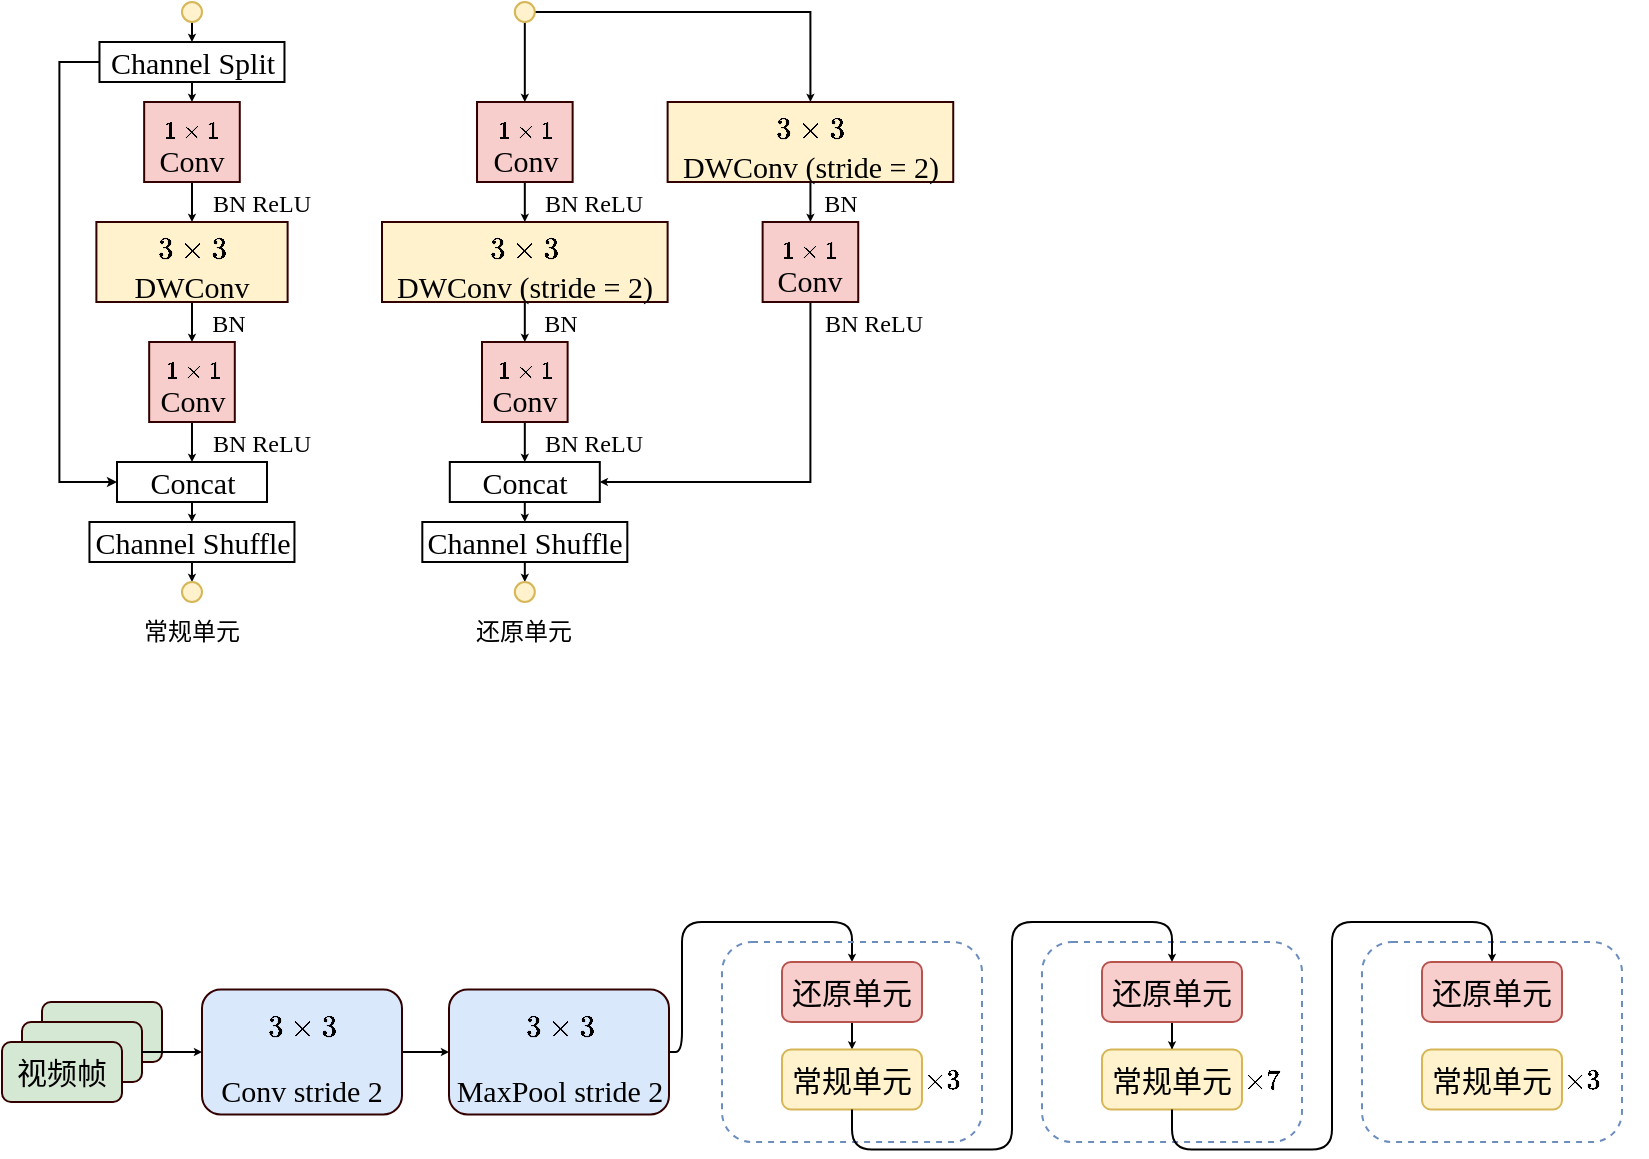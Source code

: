 <mxfile version="24.0.5" type="github">
  <diagram name="第 1 页" id="c18BtxupdOjtGE5lwTED">
    <mxGraphModel dx="683" dy="376" grid="1" gridSize="10" guides="1" tooltips="1" connect="1" arrows="1" fold="1" page="1" pageScale="1" pageWidth="827" pageHeight="1169" math="1" shadow="0">
      <root>
        <mxCell id="0" />
        <mxCell id="1" parent="0" />
        <mxCell id="OIU73lLJAFTmNbv0Lwg5-47" value="" style="group" vertex="1" connectable="0" parent="1">
          <mxGeometry x="123.73" y="90" width="431.89" height="330" as="geometry" />
        </mxCell>
        <mxCell id="OIU73lLJAFTmNbv0Lwg5-22" value="&lt;font face=&quot;宋体&quot;&gt;常规单元&lt;/font&gt;" style="text;html=1;align=center;verticalAlign=middle;whiteSpace=wrap;rounded=0;" vertex="1" parent="OIU73lLJAFTmNbv0Lwg5-47">
          <mxGeometry x="21.25" y="300" width="60" height="30" as="geometry" />
        </mxCell>
        <mxCell id="OIU73lLJAFTmNbv0Lwg5-7" style="edgeStyle=orthogonalEdgeStyle;rounded=0;orthogonalLoop=1;jettySize=auto;html=1;exitX=0.5;exitY=1;exitDx=0;exitDy=0;entryX=0.5;entryY=0;entryDx=0;entryDy=0;endSize=1;startSize=1;" edge="1" parent="OIU73lLJAFTmNbv0Lwg5-47" source="OIU73lLJAFTmNbv0Lwg5-1" target="OIU73lLJAFTmNbv0Lwg5-2">
          <mxGeometry relative="1" as="geometry" />
        </mxCell>
        <mxCell id="OIU73lLJAFTmNbv0Lwg5-1" value="" style="ellipse;whiteSpace=wrap;html=1;aspect=fixed;fillColor=#fff2cc;strokeColor=#d6b656;container=0;" vertex="1" parent="OIU73lLJAFTmNbv0Lwg5-47">
          <mxGeometry x="46.27" width="10" height="10" as="geometry" />
        </mxCell>
        <mxCell id="OIU73lLJAFTmNbv0Lwg5-8" style="edgeStyle=orthogonalEdgeStyle;rounded=0;orthogonalLoop=1;jettySize=auto;html=1;exitX=0.5;exitY=1;exitDx=0;exitDy=0;entryX=0.5;entryY=0;entryDx=0;entryDy=0;endSize=1;startSize=1;" edge="1" parent="OIU73lLJAFTmNbv0Lwg5-47" source="OIU73lLJAFTmNbv0Lwg5-2" target="OIU73lLJAFTmNbv0Lwg5-4">
          <mxGeometry relative="1" as="geometry" />
        </mxCell>
        <mxCell id="OIU73lLJAFTmNbv0Lwg5-17" style="edgeStyle=orthogonalEdgeStyle;rounded=0;orthogonalLoop=1;jettySize=auto;html=1;exitX=0;exitY=0.5;exitDx=0;exitDy=0;entryX=0;entryY=0.5;entryDx=0;entryDy=0;endSize=2;" edge="1" parent="OIU73lLJAFTmNbv0Lwg5-47" source="OIU73lLJAFTmNbv0Lwg5-2" target="OIU73lLJAFTmNbv0Lwg5-11">
          <mxGeometry relative="1" as="geometry" />
        </mxCell>
        <mxCell id="OIU73lLJAFTmNbv0Lwg5-2" value="&lt;p&gt;&lt;font face=&quot;Times New Roman&quot; style=&quot;font-size: 15px;&quot;&gt;Channel Split&lt;/font&gt;&lt;/p&gt;" style="rounded=0;whiteSpace=wrap;html=1;container=0;" vertex="1" parent="OIU73lLJAFTmNbv0Lwg5-47">
          <mxGeometry x="5.01" y="20" width="92.5" height="20" as="geometry" />
        </mxCell>
        <mxCell id="OIU73lLJAFTmNbv0Lwg5-9" style="edgeStyle=orthogonalEdgeStyle;rounded=0;orthogonalLoop=1;jettySize=auto;html=1;exitX=0.5;exitY=1;exitDx=0;exitDy=0;entryX=0.5;entryY=0;entryDx=0;entryDy=0;endSize=1;" edge="1" parent="OIU73lLJAFTmNbv0Lwg5-47" source="OIU73lLJAFTmNbv0Lwg5-4" target="OIU73lLJAFTmNbv0Lwg5-5">
          <mxGeometry relative="1" as="geometry" />
        </mxCell>
        <mxCell id="OIU73lLJAFTmNbv0Lwg5-4" value="&lt;p style=&quot;line-height: 0%;&quot;&gt;&lt;font face=&quot;Times New Roman&quot;&gt;$$1\times1$$ &lt;span style=&quot;font-size: 15px;&quot;&gt;Conv&lt;/span&gt;&lt;/font&gt;&lt;/p&gt;" style="rounded=0;whiteSpace=wrap;html=1;fillColor=#f8cecc;strokeColor=#330000;align=center;container=0;" vertex="1" parent="OIU73lLJAFTmNbv0Lwg5-47">
          <mxGeometry x="27.35" y="50" width="47.81" height="40" as="geometry" />
        </mxCell>
        <mxCell id="OIU73lLJAFTmNbv0Lwg5-10" style="edgeStyle=orthogonalEdgeStyle;rounded=0;orthogonalLoop=1;jettySize=auto;html=1;exitX=0.5;exitY=1;exitDx=0;exitDy=0;entryX=0.5;entryY=0;entryDx=0;entryDy=0;startSize=1;endSize=1;" edge="1" parent="OIU73lLJAFTmNbv0Lwg5-47" source="OIU73lLJAFTmNbv0Lwg5-5" target="OIU73lLJAFTmNbv0Lwg5-6">
          <mxGeometry relative="1" as="geometry" />
        </mxCell>
        <mxCell id="OIU73lLJAFTmNbv0Lwg5-5" value="&lt;p style=&quot;line-height: 0%; font-size: 15px;&quot;&gt;&lt;font face=&quot;Times New Roman&quot;&gt;$$3\times3$$ DWConv&lt;/font&gt;&lt;/p&gt;" style="rounded=0;whiteSpace=wrap;html=1;fillColor=#fff2cc;strokeColor=#330000;align=center;spacing=2;container=0;verticalAlign=middle;" vertex="1" parent="OIU73lLJAFTmNbv0Lwg5-47">
          <mxGeometry x="3.46" y="110" width="95.62" height="40" as="geometry" />
        </mxCell>
        <mxCell id="OIU73lLJAFTmNbv0Lwg5-12" style="edgeStyle=orthogonalEdgeStyle;rounded=0;orthogonalLoop=1;jettySize=auto;html=1;exitX=0.5;exitY=1;exitDx=0;exitDy=0;entryX=0.5;entryY=0;entryDx=0;entryDy=0;endSize=1;" edge="1" parent="OIU73lLJAFTmNbv0Lwg5-47" source="OIU73lLJAFTmNbv0Lwg5-6" target="OIU73lLJAFTmNbv0Lwg5-11">
          <mxGeometry relative="1" as="geometry" />
        </mxCell>
        <mxCell id="OIU73lLJAFTmNbv0Lwg5-6" value="&lt;p style=&quot;line-height: 0%;&quot;&gt;&lt;font face=&quot;Times New Roman&quot;&gt;$$1\times1$$ &lt;span style=&quot;font-size: 15px;&quot;&gt;Conv&lt;/span&gt;&lt;/font&gt;&lt;/p&gt;" style="rounded=0;whiteSpace=wrap;html=1;fillColor=#f8cecc;strokeColor=#330000;align=center;container=0;" vertex="1" parent="OIU73lLJAFTmNbv0Lwg5-47">
          <mxGeometry x="29.86" y="170" width="42.81" height="40" as="geometry" />
        </mxCell>
        <mxCell id="OIU73lLJAFTmNbv0Lwg5-14" style="edgeStyle=orthogonalEdgeStyle;rounded=0;orthogonalLoop=1;jettySize=auto;html=1;exitX=0.5;exitY=1;exitDx=0;exitDy=0;entryX=0.5;entryY=0;entryDx=0;entryDy=0;endSize=1;" edge="1" parent="OIU73lLJAFTmNbv0Lwg5-47" source="OIU73lLJAFTmNbv0Lwg5-11" target="OIU73lLJAFTmNbv0Lwg5-13">
          <mxGeometry relative="1" as="geometry" />
        </mxCell>
        <mxCell id="OIU73lLJAFTmNbv0Lwg5-11" value="&lt;p&gt;&lt;font face=&quot;Times New Roman&quot; style=&quot;font-size: 15px;&quot;&gt;Concat&lt;/font&gt;&lt;/p&gt;" style="rounded=0;whiteSpace=wrap;html=1;container=0;" vertex="1" parent="OIU73lLJAFTmNbv0Lwg5-47">
          <mxGeometry x="13.77" y="230" width="75" height="20" as="geometry" />
        </mxCell>
        <mxCell id="OIU73lLJAFTmNbv0Lwg5-16" style="edgeStyle=orthogonalEdgeStyle;rounded=0;orthogonalLoop=1;jettySize=auto;html=1;exitX=0.5;exitY=1;exitDx=0;exitDy=0;entryX=0.5;entryY=0;entryDx=0;entryDy=0;endSize=1;" edge="1" parent="OIU73lLJAFTmNbv0Lwg5-47" source="OIU73lLJAFTmNbv0Lwg5-13" target="OIU73lLJAFTmNbv0Lwg5-15">
          <mxGeometry relative="1" as="geometry" />
        </mxCell>
        <mxCell id="OIU73lLJAFTmNbv0Lwg5-13" value="&lt;p&gt;&lt;span style=&quot;font-size: 15px;&quot;&gt;&lt;font face=&quot;Times New Roman&quot;&gt;Channel Shuffle&lt;/font&gt;&lt;/span&gt;&lt;/p&gt;" style="rounded=0;whiteSpace=wrap;html=1;container=0;" vertex="1" parent="OIU73lLJAFTmNbv0Lwg5-47">
          <mxGeometry y="260" width="102.5" height="20" as="geometry" />
        </mxCell>
        <mxCell id="OIU73lLJAFTmNbv0Lwg5-15" value="" style="ellipse;whiteSpace=wrap;html=1;aspect=fixed;fillColor=#fff2cc;strokeColor=#d6b656;container=0;" vertex="1" parent="OIU73lLJAFTmNbv0Lwg5-47">
          <mxGeometry x="46.26" y="290" width="10" height="10" as="geometry" />
        </mxCell>
        <mxCell id="OIU73lLJAFTmNbv0Lwg5-18" value="&lt;p style=&quot;line-height: 100%;&quot;&gt;&lt;font face=&quot;Times New Roman&quot;&gt;BN ReLU&lt;/font&gt;&lt;/p&gt;" style="text;html=1;align=center;verticalAlign=middle;whiteSpace=wrap;rounded=0;container=0;" vertex="1" parent="OIU73lLJAFTmNbv0Lwg5-47">
          <mxGeometry x="56.26" y="90" width="60" height="20" as="geometry" />
        </mxCell>
        <mxCell id="OIU73lLJAFTmNbv0Lwg5-19" value="&lt;p style=&quot;line-height: 100%;&quot;&gt;&lt;font face=&quot;Times New Roman&quot;&gt;BN ReLU&lt;/font&gt;&lt;/p&gt;" style="text;html=1;align=center;verticalAlign=middle;whiteSpace=wrap;rounded=0;container=0;" vertex="1" parent="OIU73lLJAFTmNbv0Lwg5-47">
          <mxGeometry x="56.26" y="210" width="60" height="20" as="geometry" />
        </mxCell>
        <mxCell id="OIU73lLJAFTmNbv0Lwg5-20" value="&lt;p style=&quot;line-height: 100%;&quot;&gt;&lt;font face=&quot;Times New Roman&quot;&gt;BN&amp;nbsp;&lt;/font&gt;&lt;/p&gt;" style="text;html=1;align=center;verticalAlign=middle;whiteSpace=wrap;rounded=0;container=0;" vertex="1" parent="OIU73lLJAFTmNbv0Lwg5-47">
          <mxGeometry x="56.26" y="150" width="30.01" height="20" as="geometry" />
        </mxCell>
        <mxCell id="OIU73lLJAFTmNbv0Lwg5-31" style="edgeStyle=orthogonalEdgeStyle;rounded=0;orthogonalLoop=1;jettySize=auto;html=1;exitX=0.5;exitY=1;exitDx=0;exitDy=0;entryX=0.5;entryY=0;entryDx=0;entryDy=0;endSize=1;" edge="1" parent="OIU73lLJAFTmNbv0Lwg5-47" source="OIU73lLJAFTmNbv0Lwg5-23" target="OIU73lLJAFTmNbv0Lwg5-24">
          <mxGeometry relative="1" as="geometry" />
        </mxCell>
        <mxCell id="OIU73lLJAFTmNbv0Lwg5-42" style="edgeStyle=orthogonalEdgeStyle;rounded=0;orthogonalLoop=1;jettySize=auto;html=1;exitX=1;exitY=0.5;exitDx=0;exitDy=0;entryX=0.5;entryY=0;entryDx=0;entryDy=0;endSize=1;" edge="1" parent="OIU73lLJAFTmNbv0Lwg5-47" source="OIU73lLJAFTmNbv0Lwg5-23" target="OIU73lLJAFTmNbv0Lwg5-40">
          <mxGeometry relative="1" as="geometry" />
        </mxCell>
        <mxCell id="OIU73lLJAFTmNbv0Lwg5-23" value="" style="ellipse;whiteSpace=wrap;html=1;aspect=fixed;fillColor=#fff2cc;strokeColor=#d6b656;container=0;" vertex="1" parent="OIU73lLJAFTmNbv0Lwg5-47">
          <mxGeometry x="212.68" width="10" height="10" as="geometry" />
        </mxCell>
        <mxCell id="OIU73lLJAFTmNbv0Lwg5-32" style="edgeStyle=orthogonalEdgeStyle;rounded=0;orthogonalLoop=1;jettySize=auto;html=1;exitX=0.5;exitY=1;exitDx=0;exitDy=0;entryX=0.5;entryY=0;entryDx=0;entryDy=0;endSize=1;" edge="1" parent="OIU73lLJAFTmNbv0Lwg5-47" source="OIU73lLJAFTmNbv0Lwg5-24" target="OIU73lLJAFTmNbv0Lwg5-25">
          <mxGeometry relative="1" as="geometry" />
        </mxCell>
        <mxCell id="OIU73lLJAFTmNbv0Lwg5-24" value="&lt;p style=&quot;line-height: 0%;&quot;&gt;&lt;font face=&quot;Times New Roman&quot;&gt;$$1\times1$$ &lt;span style=&quot;font-size: 15px;&quot;&gt;Conv&lt;/span&gt;&lt;/font&gt;&lt;/p&gt;" style="rounded=0;whiteSpace=wrap;html=1;fillColor=#f8cecc;strokeColor=#330000;align=center;container=0;" vertex="1" parent="OIU73lLJAFTmNbv0Lwg5-47">
          <mxGeometry x="193.78" y="50" width="47.81" height="40" as="geometry" />
        </mxCell>
        <mxCell id="OIU73lLJAFTmNbv0Lwg5-35" style="edgeStyle=orthogonalEdgeStyle;rounded=0;orthogonalLoop=1;jettySize=auto;html=1;exitX=0.5;exitY=1;exitDx=0;exitDy=0;entryX=0.5;entryY=0;entryDx=0;entryDy=0;endSize=1;" edge="1" parent="OIU73lLJAFTmNbv0Lwg5-47" source="OIU73lLJAFTmNbv0Lwg5-25" target="OIU73lLJAFTmNbv0Lwg5-26">
          <mxGeometry relative="1" as="geometry" />
        </mxCell>
        <mxCell id="OIU73lLJAFTmNbv0Lwg5-25" value="&lt;p style=&quot;line-height: 0%; font-size: 15px;&quot;&gt;&lt;font face=&quot;Times New Roman&quot;&gt;$$3\times3$$ DWConv (stride = 2)&lt;/font&gt;&lt;/p&gt;" style="rounded=0;whiteSpace=wrap;html=1;fillColor=#fff2cc;strokeColor=#330000;align=center;spacing=2;container=0;" vertex="1" parent="OIU73lLJAFTmNbv0Lwg5-47">
          <mxGeometry x="146.27" y="110" width="142.81" height="40" as="geometry" />
        </mxCell>
        <mxCell id="OIU73lLJAFTmNbv0Lwg5-36" style="edgeStyle=orthogonalEdgeStyle;rounded=0;orthogonalLoop=1;jettySize=auto;html=1;exitX=0.5;exitY=1;exitDx=0;exitDy=0;entryX=0.5;entryY=0;entryDx=0;entryDy=0;endSize=1;" edge="1" parent="OIU73lLJAFTmNbv0Lwg5-47" source="OIU73lLJAFTmNbv0Lwg5-26" target="OIU73lLJAFTmNbv0Lwg5-27">
          <mxGeometry relative="1" as="geometry" />
        </mxCell>
        <mxCell id="OIU73lLJAFTmNbv0Lwg5-26" value="&lt;p style=&quot;line-height: 0%;&quot;&gt;&lt;font face=&quot;Times New Roman&quot;&gt;$$1\times1$$ &lt;span style=&quot;font-size: 15px;&quot;&gt;Conv&lt;/span&gt;&lt;/font&gt;&lt;/p&gt;" style="rounded=0;whiteSpace=wrap;html=1;fillColor=#f8cecc;strokeColor=#330000;align=center;container=0;" vertex="1" parent="OIU73lLJAFTmNbv0Lwg5-47">
          <mxGeometry x="196.27" y="170" width="42.81" height="40" as="geometry" />
        </mxCell>
        <mxCell id="OIU73lLJAFTmNbv0Lwg5-38" style="edgeStyle=orthogonalEdgeStyle;rounded=0;orthogonalLoop=1;jettySize=auto;html=1;exitX=0.5;exitY=1;exitDx=0;exitDy=0;entryX=0.5;entryY=0;entryDx=0;entryDy=0;endSize=1;" edge="1" parent="OIU73lLJAFTmNbv0Lwg5-47" source="OIU73lLJAFTmNbv0Lwg5-27" target="OIU73lLJAFTmNbv0Lwg5-28">
          <mxGeometry relative="1" as="geometry" />
        </mxCell>
        <mxCell id="OIU73lLJAFTmNbv0Lwg5-27" value="&lt;p&gt;&lt;font face=&quot;Times New Roman&quot; style=&quot;font-size: 15px;&quot;&gt;Concat&lt;/font&gt;&lt;/p&gt;" style="rounded=0;whiteSpace=wrap;html=1;container=0;" vertex="1" parent="OIU73lLJAFTmNbv0Lwg5-47">
          <mxGeometry x="180.17" y="230" width="75" height="20" as="geometry" />
        </mxCell>
        <mxCell id="OIU73lLJAFTmNbv0Lwg5-39" style="edgeStyle=orthogonalEdgeStyle;rounded=0;orthogonalLoop=1;jettySize=auto;html=1;exitX=0.5;exitY=1;exitDx=0;exitDy=0;entryX=0.5;entryY=0;entryDx=0;entryDy=0;endSize=1;" edge="1" parent="OIU73lLJAFTmNbv0Lwg5-47" source="OIU73lLJAFTmNbv0Lwg5-28" target="OIU73lLJAFTmNbv0Lwg5-29">
          <mxGeometry relative="1" as="geometry" />
        </mxCell>
        <mxCell id="OIU73lLJAFTmNbv0Lwg5-28" value="&lt;p&gt;&lt;span style=&quot;font-size: 15px;&quot;&gt;&lt;font face=&quot;Times New Roman&quot;&gt;Channel Shuffle&lt;/font&gt;&lt;/span&gt;&lt;/p&gt;" style="rounded=0;whiteSpace=wrap;html=1;container=0;" vertex="1" parent="OIU73lLJAFTmNbv0Lwg5-47">
          <mxGeometry x="166.43" y="260" width="102.5" height="20" as="geometry" />
        </mxCell>
        <mxCell id="OIU73lLJAFTmNbv0Lwg5-29" value="" style="ellipse;whiteSpace=wrap;html=1;aspect=fixed;fillColor=#fff2cc;strokeColor=#d6b656;container=0;" vertex="1" parent="OIU73lLJAFTmNbv0Lwg5-47">
          <mxGeometry x="212.68" y="290" width="10" height="10" as="geometry" />
        </mxCell>
        <mxCell id="OIU73lLJAFTmNbv0Lwg5-30" value="&lt;font face=&quot;宋体&quot;&gt;还原单元&lt;/font&gt;" style="text;html=1;align=center;verticalAlign=middle;whiteSpace=wrap;rounded=0;" vertex="1" parent="OIU73lLJAFTmNbv0Lwg5-47">
          <mxGeometry x="187.68" y="300" width="60" height="30" as="geometry" />
        </mxCell>
        <mxCell id="OIU73lLJAFTmNbv0Lwg5-33" value="&lt;p style=&quot;line-height: 100%;&quot;&gt;&lt;font face=&quot;Times New Roman&quot;&gt;BN ReLU&lt;/font&gt;&lt;/p&gt;" style="text;html=1;align=center;verticalAlign=middle;whiteSpace=wrap;rounded=0;container=0;" vertex="1" parent="OIU73lLJAFTmNbv0Lwg5-47">
          <mxGeometry x="222.68" y="90" width="60" height="20" as="geometry" />
        </mxCell>
        <mxCell id="OIU73lLJAFTmNbv0Lwg5-34" value="&lt;p style=&quot;line-height: 100%;&quot;&gt;&lt;font face=&quot;Times New Roman&quot;&gt;BN&amp;nbsp;&lt;/font&gt;&lt;/p&gt;" style="text;html=1;align=center;verticalAlign=middle;whiteSpace=wrap;rounded=0;container=0;" vertex="1" parent="OIU73lLJAFTmNbv0Lwg5-47">
          <mxGeometry x="222.68" y="150" width="30.01" height="20" as="geometry" />
        </mxCell>
        <mxCell id="OIU73lLJAFTmNbv0Lwg5-37" value="&lt;p style=&quot;line-height: 100%;&quot;&gt;&lt;font face=&quot;Times New Roman&quot;&gt;BN ReLU&lt;/font&gt;&lt;/p&gt;" style="text;html=1;align=center;verticalAlign=middle;whiteSpace=wrap;rounded=0;container=0;" vertex="1" parent="OIU73lLJAFTmNbv0Lwg5-47">
          <mxGeometry x="222.68" y="210" width="60" height="20" as="geometry" />
        </mxCell>
        <mxCell id="OIU73lLJAFTmNbv0Lwg5-43" style="edgeStyle=orthogonalEdgeStyle;rounded=0;orthogonalLoop=1;jettySize=auto;html=1;exitX=0.5;exitY=1;exitDx=0;exitDy=0;entryX=0.5;entryY=0;entryDx=0;entryDy=0;endSize=1;" edge="1" parent="OIU73lLJAFTmNbv0Lwg5-47" source="OIU73lLJAFTmNbv0Lwg5-40" target="OIU73lLJAFTmNbv0Lwg5-41">
          <mxGeometry relative="1" as="geometry" />
        </mxCell>
        <mxCell id="OIU73lLJAFTmNbv0Lwg5-40" value="&lt;p style=&quot;line-height: 0%; font-size: 15px;&quot;&gt;&lt;font face=&quot;Times New Roman&quot;&gt;$$3\times3$$ DWConv (stride = 2)&lt;/font&gt;&lt;/p&gt;" style="rounded=0;whiteSpace=wrap;html=1;fillColor=#fff2cc;strokeColor=#330000;align=center;spacing=2;container=0;" vertex="1" parent="OIU73lLJAFTmNbv0Lwg5-47">
          <mxGeometry x="289.08" y="50" width="142.81" height="40" as="geometry" />
        </mxCell>
        <mxCell id="OIU73lLJAFTmNbv0Lwg5-45" style="edgeStyle=orthogonalEdgeStyle;rounded=0;orthogonalLoop=1;jettySize=auto;html=1;exitX=0.5;exitY=1;exitDx=0;exitDy=0;entryX=1;entryY=0.5;entryDx=0;entryDy=0;endSize=1;" edge="1" parent="OIU73lLJAFTmNbv0Lwg5-47" source="OIU73lLJAFTmNbv0Lwg5-41" target="OIU73lLJAFTmNbv0Lwg5-27">
          <mxGeometry relative="1" as="geometry" />
        </mxCell>
        <mxCell id="OIU73lLJAFTmNbv0Lwg5-41" value="&lt;p style=&quot;line-height: 0%;&quot;&gt;&lt;font face=&quot;Times New Roman&quot;&gt;$$1\times1$$ &lt;span style=&quot;font-size: 15px;&quot;&gt;Conv&lt;/span&gt;&lt;/font&gt;&lt;/p&gt;" style="rounded=0;whiteSpace=wrap;html=1;fillColor=#f8cecc;strokeColor=#330000;align=center;container=0;" vertex="1" parent="OIU73lLJAFTmNbv0Lwg5-47">
          <mxGeometry x="336.58" y="110" width="47.81" height="40" as="geometry" />
        </mxCell>
        <mxCell id="OIU73lLJAFTmNbv0Lwg5-44" value="&lt;p style=&quot;line-height: 100%;&quot;&gt;&lt;font face=&quot;Times New Roman&quot;&gt;BN&amp;nbsp;&lt;/font&gt;&lt;/p&gt;" style="text;html=1;align=center;verticalAlign=middle;whiteSpace=wrap;rounded=0;container=0;" vertex="1" parent="OIU73lLJAFTmNbv0Lwg5-47">
          <mxGeometry x="362.68" y="90" width="30.01" height="20" as="geometry" />
        </mxCell>
        <mxCell id="OIU73lLJAFTmNbv0Lwg5-46" value="&lt;p style=&quot;line-height: 100%;&quot;&gt;&lt;font face=&quot;Times New Roman&quot;&gt;BN ReLU&lt;/font&gt;&lt;/p&gt;" style="text;html=1;align=center;verticalAlign=middle;whiteSpace=wrap;rounded=0;container=0;" vertex="1" parent="OIU73lLJAFTmNbv0Lwg5-47">
          <mxGeometry x="362.68" y="150" width="60" height="20" as="geometry" />
        </mxCell>
        <mxCell id="OIU73lLJAFTmNbv0Lwg5-52" value="" style="group" vertex="1" connectable="0" parent="1">
          <mxGeometry x="80" y="590" width="80" height="50" as="geometry" />
        </mxCell>
        <mxCell id="OIU73lLJAFTmNbv0Lwg5-51" value="" style="rounded=1;whiteSpace=wrap;html=1;fillColor=#d5e8d4;strokeColor=#330000;" vertex="1" parent="OIU73lLJAFTmNbv0Lwg5-52">
          <mxGeometry x="20" width="60" height="30" as="geometry" />
        </mxCell>
        <mxCell id="OIU73lLJAFTmNbv0Lwg5-50" value="" style="rounded=1;whiteSpace=wrap;html=1;fillColor=#d5e8d4;strokeColor=#330000;" vertex="1" parent="OIU73lLJAFTmNbv0Lwg5-52">
          <mxGeometry x="10" y="10" width="60" height="30" as="geometry" />
        </mxCell>
        <mxCell id="OIU73lLJAFTmNbv0Lwg5-48" value="&lt;font face=&quot;宋体&quot; style=&quot;font-size: 15px;&quot;&gt;视频帧&lt;/font&gt;" style="rounded=1;whiteSpace=wrap;html=1;fillColor=#d5e8d4;strokeColor=#330000;" vertex="1" parent="OIU73lLJAFTmNbv0Lwg5-52">
          <mxGeometry y="20" width="60" height="30" as="geometry" />
        </mxCell>
        <mxCell id="OIU73lLJAFTmNbv0Lwg5-58" style="edgeStyle=orthogonalEdgeStyle;rounded=0;orthogonalLoop=1;jettySize=auto;html=1;exitX=1;exitY=0.5;exitDx=0;exitDy=0;entryX=0;entryY=0.5;entryDx=0;entryDy=0;endSize=1;" edge="1" parent="1" source="OIU73lLJAFTmNbv0Lwg5-53" target="OIU73lLJAFTmNbv0Lwg5-57">
          <mxGeometry relative="1" as="geometry" />
        </mxCell>
        <mxCell id="OIU73lLJAFTmNbv0Lwg5-53" value="&lt;font style=&quot;font-size: 15px;&quot; face=&quot;Times New Roman&quot;&gt;$$3\times3$$ Conv stride 2&lt;/font&gt;" style="rounded=1;whiteSpace=wrap;html=1;fillColor=#dae8fc;strokeColor=#330000;verticalAlign=bottom;" vertex="1" parent="1">
          <mxGeometry x="180" y="583.75" width="100" height="62.5" as="geometry" />
        </mxCell>
        <mxCell id="OIU73lLJAFTmNbv0Lwg5-56" style="edgeStyle=orthogonalEdgeStyle;rounded=0;orthogonalLoop=1;jettySize=auto;html=1;exitX=1;exitY=0.5;exitDx=0;exitDy=0;endSize=1;" edge="1" parent="1" source="OIU73lLJAFTmNbv0Lwg5-50" target="OIU73lLJAFTmNbv0Lwg5-53">
          <mxGeometry relative="1" as="geometry" />
        </mxCell>
        <mxCell id="OIU73lLJAFTmNbv0Lwg5-75" style="edgeStyle=orthogonalEdgeStyle;rounded=1;orthogonalLoop=1;jettySize=auto;html=1;exitX=1;exitY=0.5;exitDx=0;exitDy=0;entryX=0.5;entryY=0;entryDx=0;entryDy=0;endSize=1;curved=0;" edge="1" parent="1" source="OIU73lLJAFTmNbv0Lwg5-57" target="OIU73lLJAFTmNbv0Lwg5-60">
          <mxGeometry relative="1" as="geometry">
            <Array as="points">
              <mxPoint x="420" y="615" />
              <mxPoint x="420" y="550" />
              <mxPoint x="505" y="550" />
            </Array>
          </mxGeometry>
        </mxCell>
        <mxCell id="OIU73lLJAFTmNbv0Lwg5-57" value="&lt;font style=&quot;font-size: 15px;&quot; face=&quot;Times New Roman&quot;&gt;$$3\times3$$ MaxPool stride 2&lt;/font&gt;" style="rounded=1;whiteSpace=wrap;html=1;fillColor=#dae8fc;strokeColor=#330000;verticalAlign=bottom;" vertex="1" parent="1">
          <mxGeometry x="303.5" y="583.75" width="110" height="62.5" as="geometry" />
        </mxCell>
        <mxCell id="OIU73lLJAFTmNbv0Lwg5-63" value="" style="group" vertex="1" connectable="0" parent="1">
          <mxGeometry x="440" y="560" width="130" height="100" as="geometry" />
        </mxCell>
        <mxCell id="OIU73lLJAFTmNbv0Lwg5-59" value="" style="rounded=1;whiteSpace=wrap;html=1;fillColor=none;strokeColor=#6c8ebf;dashed=1;" vertex="1" parent="OIU73lLJAFTmNbv0Lwg5-63">
          <mxGeometry width="130" height="100" as="geometry" />
        </mxCell>
        <mxCell id="OIU73lLJAFTmNbv0Lwg5-76" style="edgeStyle=orthogonalEdgeStyle;rounded=0;orthogonalLoop=1;jettySize=auto;html=1;exitX=0.5;exitY=1;exitDx=0;exitDy=0;entryX=0.5;entryY=0;entryDx=0;entryDy=0;endSize=1;" edge="1" parent="OIU73lLJAFTmNbv0Lwg5-63" source="OIU73lLJAFTmNbv0Lwg5-60" target="OIU73lLJAFTmNbv0Lwg5-61">
          <mxGeometry relative="1" as="geometry" />
        </mxCell>
        <mxCell id="OIU73lLJAFTmNbv0Lwg5-60" value="&lt;font face=&quot;宋体&quot; style=&quot;font-size: 15px;&quot;&gt;还原单元&lt;/font&gt;" style="rounded=1;whiteSpace=wrap;html=1;fillColor=#f8cecc;strokeColor=#b85450;" vertex="1" parent="OIU73lLJAFTmNbv0Lwg5-63">
          <mxGeometry x="30" y="10" width="70" height="30" as="geometry" />
        </mxCell>
        <mxCell id="OIU73lLJAFTmNbv0Lwg5-61" value="&lt;font face=&quot;宋体&quot; style=&quot;font-size: 15px;&quot;&gt;常规单元&lt;/font&gt;" style="rounded=1;whiteSpace=wrap;html=1;fillColor=#fff2cc;strokeColor=#d6b656;" vertex="1" parent="OIU73lLJAFTmNbv0Lwg5-63">
          <mxGeometry x="30" y="53.75" width="70" height="30" as="geometry" />
        </mxCell>
        <mxCell id="OIU73lLJAFTmNbv0Lwg5-62" value="$$\times3$$" style="text;html=1;align=center;verticalAlign=middle;whiteSpace=wrap;rounded=0;" vertex="1" parent="OIU73lLJAFTmNbv0Lwg5-63">
          <mxGeometry x="100" y="58.75" width="20" height="20" as="geometry" />
        </mxCell>
        <mxCell id="OIU73lLJAFTmNbv0Lwg5-64" value="" style="group" vertex="1" connectable="0" parent="1">
          <mxGeometry x="600" y="560" width="130" height="100" as="geometry" />
        </mxCell>
        <mxCell id="OIU73lLJAFTmNbv0Lwg5-65" value="" style="rounded=1;whiteSpace=wrap;html=1;fillColor=none;strokeColor=#6c8ebf;dashed=1;" vertex="1" parent="OIU73lLJAFTmNbv0Lwg5-64">
          <mxGeometry width="130" height="100" as="geometry" />
        </mxCell>
        <mxCell id="OIU73lLJAFTmNbv0Lwg5-78" style="edgeStyle=orthogonalEdgeStyle;rounded=0;orthogonalLoop=1;jettySize=auto;html=1;exitX=0.5;exitY=1;exitDx=0;exitDy=0;endSize=1;" edge="1" parent="OIU73lLJAFTmNbv0Lwg5-64" source="OIU73lLJAFTmNbv0Lwg5-66" target="OIU73lLJAFTmNbv0Lwg5-67">
          <mxGeometry relative="1" as="geometry" />
        </mxCell>
        <mxCell id="OIU73lLJAFTmNbv0Lwg5-66" value="&lt;font face=&quot;宋体&quot; style=&quot;font-size: 15px;&quot;&gt;还原单元&lt;/font&gt;" style="rounded=1;whiteSpace=wrap;html=1;fillColor=#f8cecc;strokeColor=#b85450;" vertex="1" parent="OIU73lLJAFTmNbv0Lwg5-64">
          <mxGeometry x="30" y="10" width="70" height="30" as="geometry" />
        </mxCell>
        <mxCell id="OIU73lLJAFTmNbv0Lwg5-67" value="&lt;font face=&quot;宋体&quot; style=&quot;font-size: 15px;&quot;&gt;常规单元&lt;/font&gt;" style="rounded=1;whiteSpace=wrap;html=1;fillColor=#fff2cc;strokeColor=#d6b656;" vertex="1" parent="OIU73lLJAFTmNbv0Lwg5-64">
          <mxGeometry x="30" y="53.75" width="70" height="30" as="geometry" />
        </mxCell>
        <mxCell id="OIU73lLJAFTmNbv0Lwg5-68" value="$$\times7$$" style="text;html=1;align=center;verticalAlign=middle;whiteSpace=wrap;rounded=0;" vertex="1" parent="OIU73lLJAFTmNbv0Lwg5-64">
          <mxGeometry x="100" y="58.75" width="20" height="20" as="geometry" />
        </mxCell>
        <mxCell id="OIU73lLJAFTmNbv0Lwg5-69" value="" style="group" vertex="1" connectable="0" parent="1">
          <mxGeometry x="760" y="560" width="130" height="100" as="geometry" />
        </mxCell>
        <mxCell id="OIU73lLJAFTmNbv0Lwg5-70" value="" style="rounded=1;whiteSpace=wrap;html=1;fillColor=none;strokeColor=#6c8ebf;dashed=1;" vertex="1" parent="OIU73lLJAFTmNbv0Lwg5-69">
          <mxGeometry width="130" height="100" as="geometry" />
        </mxCell>
        <mxCell id="OIU73lLJAFTmNbv0Lwg5-71" value="&lt;font face=&quot;宋体&quot; style=&quot;font-size: 15px;&quot;&gt;还原单元&lt;/font&gt;" style="rounded=1;whiteSpace=wrap;html=1;fillColor=#f8cecc;strokeColor=#b85450;" vertex="1" parent="OIU73lLJAFTmNbv0Lwg5-69">
          <mxGeometry x="30" y="10" width="70" height="30" as="geometry" />
        </mxCell>
        <mxCell id="OIU73lLJAFTmNbv0Lwg5-72" value="&lt;font face=&quot;宋体&quot; style=&quot;font-size: 15px;&quot;&gt;常规单元&lt;/font&gt;" style="rounded=1;whiteSpace=wrap;html=1;fillColor=#fff2cc;strokeColor=#d6b656;" vertex="1" parent="OIU73lLJAFTmNbv0Lwg5-69">
          <mxGeometry x="30" y="53.75" width="70" height="30" as="geometry" />
        </mxCell>
        <mxCell id="OIU73lLJAFTmNbv0Lwg5-73" value="$$\times3$$" style="text;html=1;align=center;verticalAlign=middle;whiteSpace=wrap;rounded=0;" vertex="1" parent="OIU73lLJAFTmNbv0Lwg5-69">
          <mxGeometry x="100" y="58.75" width="20" height="20" as="geometry" />
        </mxCell>
        <mxCell id="OIU73lLJAFTmNbv0Lwg5-77" style="edgeStyle=orthogonalEdgeStyle;rounded=1;orthogonalLoop=1;jettySize=auto;html=1;exitX=0.5;exitY=1;exitDx=0;exitDy=0;entryX=0.5;entryY=0;entryDx=0;entryDy=0;endSize=1;curved=0;" edge="1" parent="1" source="OIU73lLJAFTmNbv0Lwg5-61" target="OIU73lLJAFTmNbv0Lwg5-66">
          <mxGeometry relative="1" as="geometry" />
        </mxCell>
        <mxCell id="OIU73lLJAFTmNbv0Lwg5-79" style="edgeStyle=orthogonalEdgeStyle;rounded=1;orthogonalLoop=1;jettySize=auto;html=1;exitX=0.5;exitY=1;exitDx=0;exitDy=0;entryX=0.5;entryY=0;entryDx=0;entryDy=0;endSize=1;curved=0;" edge="1" parent="1" source="OIU73lLJAFTmNbv0Lwg5-67" target="OIU73lLJAFTmNbv0Lwg5-71">
          <mxGeometry relative="1" as="geometry" />
        </mxCell>
      </root>
    </mxGraphModel>
  </diagram>
</mxfile>
